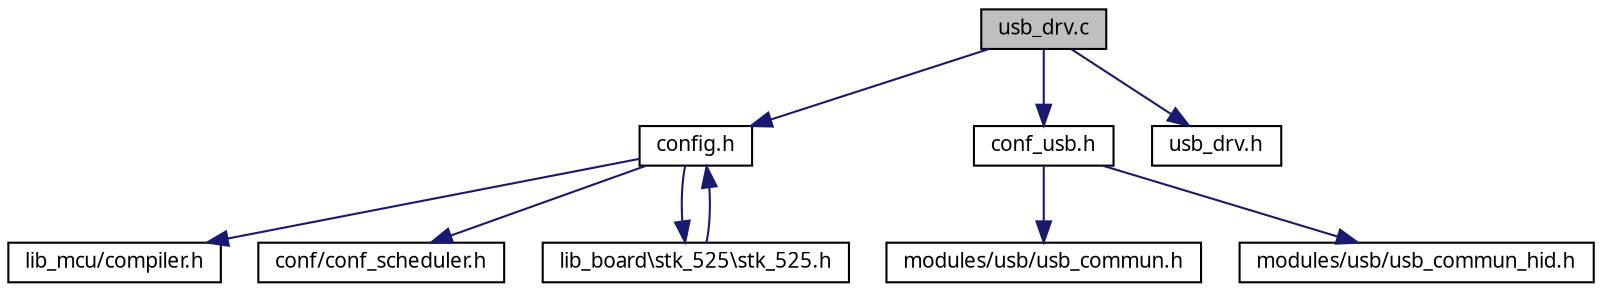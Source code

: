 digraph G
{
  edge [fontname="FreeSans.ttf",fontsize=10,labelfontname="FreeSans.ttf",labelfontsize=10];
  node [fontname="FreeSans.ttf",fontsize=10,shape=record];
  Node1 [label="usb_drv.c",height=0.2,width=0.4,color="black", fillcolor="grey75", style="filled" fontcolor="black"];
  Node1 -> Node2 [color="midnightblue",fontsize=10,style="solid",fontname="FreeSans.ttf"];
  Node2 [label="config.h",height=0.2,width=0.4,color="black", fillcolor="white", style="filled",URL="$a00022.html"];
  Node2 -> Node3 [color="midnightblue",fontsize=10,style="solid",fontname="FreeSans.ttf"];
  Node3 [label="lib_mcu/compiler.h",height=0.2,width=0.4,color="black", fillcolor="white", style="filled",URL="$a00019.html"];
  Node2 -> Node4 [color="midnightblue",fontsize=10,style="solid",fontname="FreeSans.ttf"];
  Node4 [label="conf/conf_scheduler.h",height=0.2,width=0.4,color="black", fillcolor="white", style="filled",URL="$a00020.html"];
  Node2 -> Node5 [color="midnightblue",fontsize=10,style="solid",fontname="FreeSans.ttf"];
  Node5 [label="lib_board\\stk_525\\stk_525.h",height=0.2,width=0.4,color="black", fillcolor="white", style="filled",URL="$a00033.html"];
  Node5 -> Node2 [color="midnightblue",fontsize=10,style="solid",fontname="FreeSans.ttf"];
  Node1 -> Node6 [color="midnightblue",fontsize=10,style="solid",fontname="FreeSans.ttf"];
  Node6 [label="conf_usb.h",height=0.2,width=0.4,color="black", fillcolor="white", style="filled",URL="$a00021.html"];
  Node6 -> Node7 [color="midnightblue",fontsize=10,style="solid",fontname="FreeSans.ttf"];
  Node7 [label="modules/usb/usb_commun.h",height=0.2,width=0.4,color="black", fillcolor="white", style="filled",URL="$a00035.html"];
  Node6 -> Node8 [color="midnightblue",fontsize=10,style="solid",fontname="FreeSans.ttf"];
  Node8 [label="modules/usb/usb_commun_hid.h",height=0.2,width=0.4,color="black", fillcolor="white", style="filled",URL="$a00036.html"];
  Node1 -> Node9 [color="midnightblue",fontsize=10,style="solid",fontname="FreeSans.ttf"];
  Node9 [label="usb_drv.h",height=0.2,width=0.4,color="black", fillcolor="white", style="filled",URL="$a00042.html"];
}
